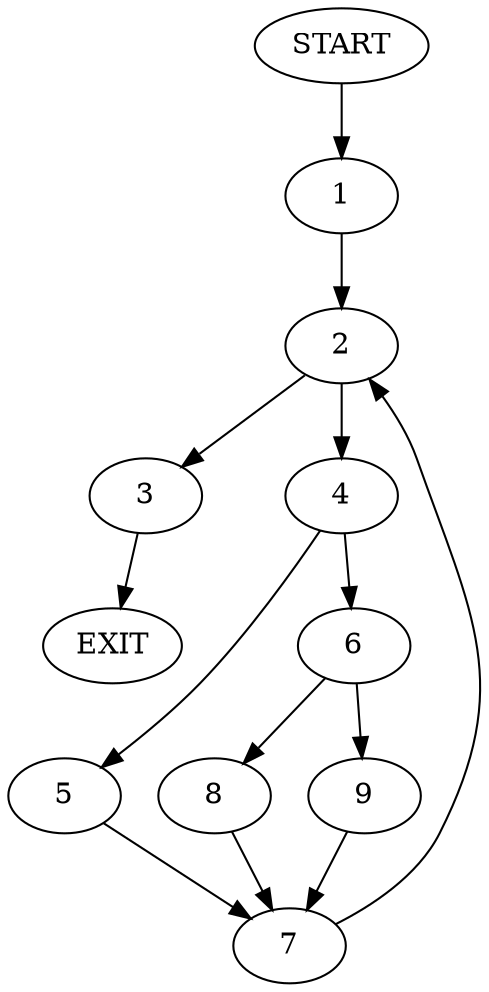 digraph {
0 [label="START"]
10 [label="EXIT"]
0 -> 1
1 -> 2
2 -> 3
2 -> 4
3 -> 10
4 -> 5
4 -> 6
5 -> 7
6 -> 8
6 -> 9
9 -> 7
8 -> 7
7 -> 2
}
